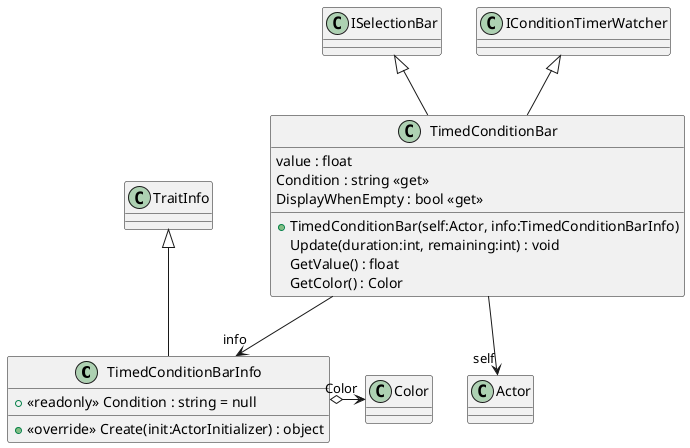 @startuml
class TimedConditionBarInfo {
    + <<readonly>> Condition : string = null
    + <<override>> Create(init:ActorInitializer) : object
}
class TimedConditionBar {
    value : float
    + TimedConditionBar(self:Actor, info:TimedConditionBarInfo)
    Update(duration:int, remaining:int) : void
    Condition : string <<get>>
    GetValue() : float
    GetColor() : Color
    DisplayWhenEmpty : bool <<get>>
}
TraitInfo <|-- TimedConditionBarInfo
TimedConditionBarInfo o-> "Color" Color
ISelectionBar <|-- TimedConditionBar
IConditionTimerWatcher <|-- TimedConditionBar
TimedConditionBar --> "info" TimedConditionBarInfo
TimedConditionBar --> "self" Actor
@enduml
